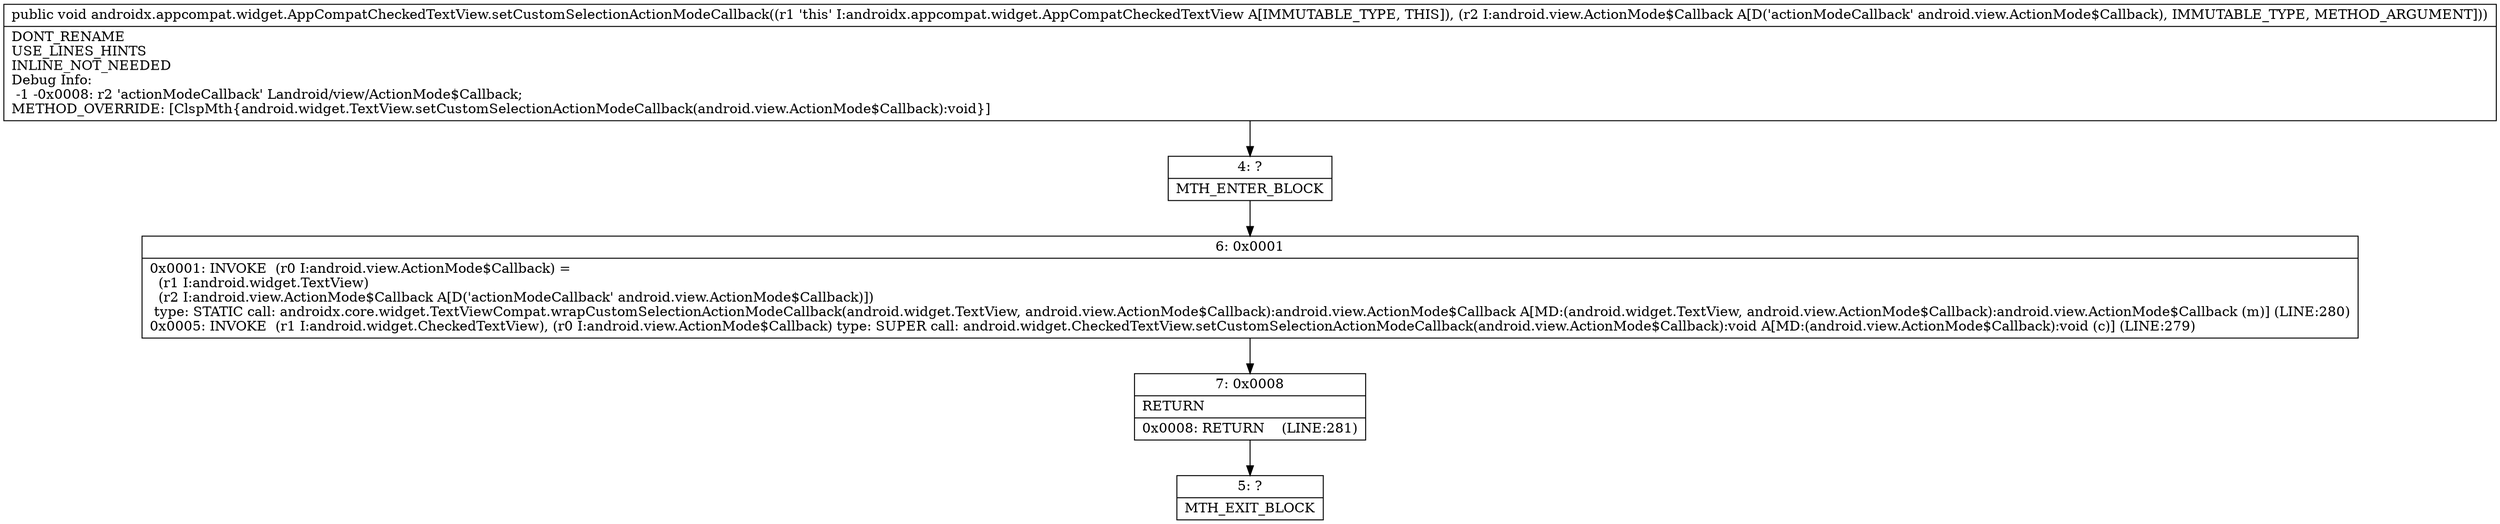 digraph "CFG forandroidx.appcompat.widget.AppCompatCheckedTextView.setCustomSelectionActionModeCallback(Landroid\/view\/ActionMode$Callback;)V" {
Node_4 [shape=record,label="{4\:\ ?|MTH_ENTER_BLOCK\l}"];
Node_6 [shape=record,label="{6\:\ 0x0001|0x0001: INVOKE  (r0 I:android.view.ActionMode$Callback) = \l  (r1 I:android.widget.TextView)\l  (r2 I:android.view.ActionMode$Callback A[D('actionModeCallback' android.view.ActionMode$Callback)])\l type: STATIC call: androidx.core.widget.TextViewCompat.wrapCustomSelectionActionModeCallback(android.widget.TextView, android.view.ActionMode$Callback):android.view.ActionMode$Callback A[MD:(android.widget.TextView, android.view.ActionMode$Callback):android.view.ActionMode$Callback (m)] (LINE:280)\l0x0005: INVOKE  (r1 I:android.widget.CheckedTextView), (r0 I:android.view.ActionMode$Callback) type: SUPER call: android.widget.CheckedTextView.setCustomSelectionActionModeCallback(android.view.ActionMode$Callback):void A[MD:(android.view.ActionMode$Callback):void (c)] (LINE:279)\l}"];
Node_7 [shape=record,label="{7\:\ 0x0008|RETURN\l|0x0008: RETURN    (LINE:281)\l}"];
Node_5 [shape=record,label="{5\:\ ?|MTH_EXIT_BLOCK\l}"];
MethodNode[shape=record,label="{public void androidx.appcompat.widget.AppCompatCheckedTextView.setCustomSelectionActionModeCallback((r1 'this' I:androidx.appcompat.widget.AppCompatCheckedTextView A[IMMUTABLE_TYPE, THIS]), (r2 I:android.view.ActionMode$Callback A[D('actionModeCallback' android.view.ActionMode$Callback), IMMUTABLE_TYPE, METHOD_ARGUMENT]))  | DONT_RENAME\lUSE_LINES_HINTS\lINLINE_NOT_NEEDED\lDebug Info:\l  \-1 \-0x0008: r2 'actionModeCallback' Landroid\/view\/ActionMode$Callback;\lMETHOD_OVERRIDE: [ClspMth\{android.widget.TextView.setCustomSelectionActionModeCallback(android.view.ActionMode$Callback):void\}]\l}"];
MethodNode -> Node_4;Node_4 -> Node_6;
Node_6 -> Node_7;
Node_7 -> Node_5;
}

